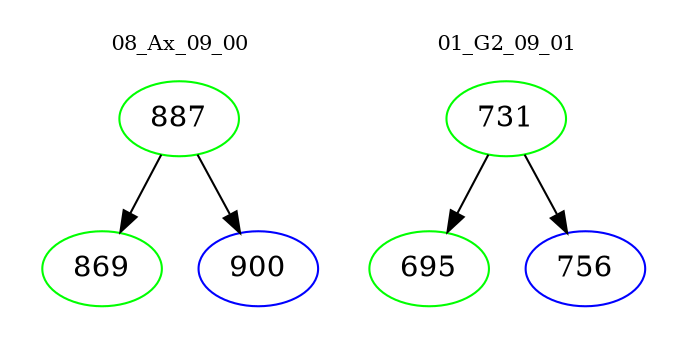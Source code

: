 digraph{
subgraph cluster_0 {
color = white
label = "08_Ax_09_00";
fontsize=10;
T0_887 [label="887", color="green"]
T0_887 -> T0_869 [color="black"]
T0_869 [label="869", color="green"]
T0_887 -> T0_900 [color="black"]
T0_900 [label="900", color="blue"]
}
subgraph cluster_1 {
color = white
label = "01_G2_09_01";
fontsize=10;
T1_731 [label="731", color="green"]
T1_731 -> T1_695 [color="black"]
T1_695 [label="695", color="green"]
T1_731 -> T1_756 [color="black"]
T1_756 [label="756", color="blue"]
}
}

